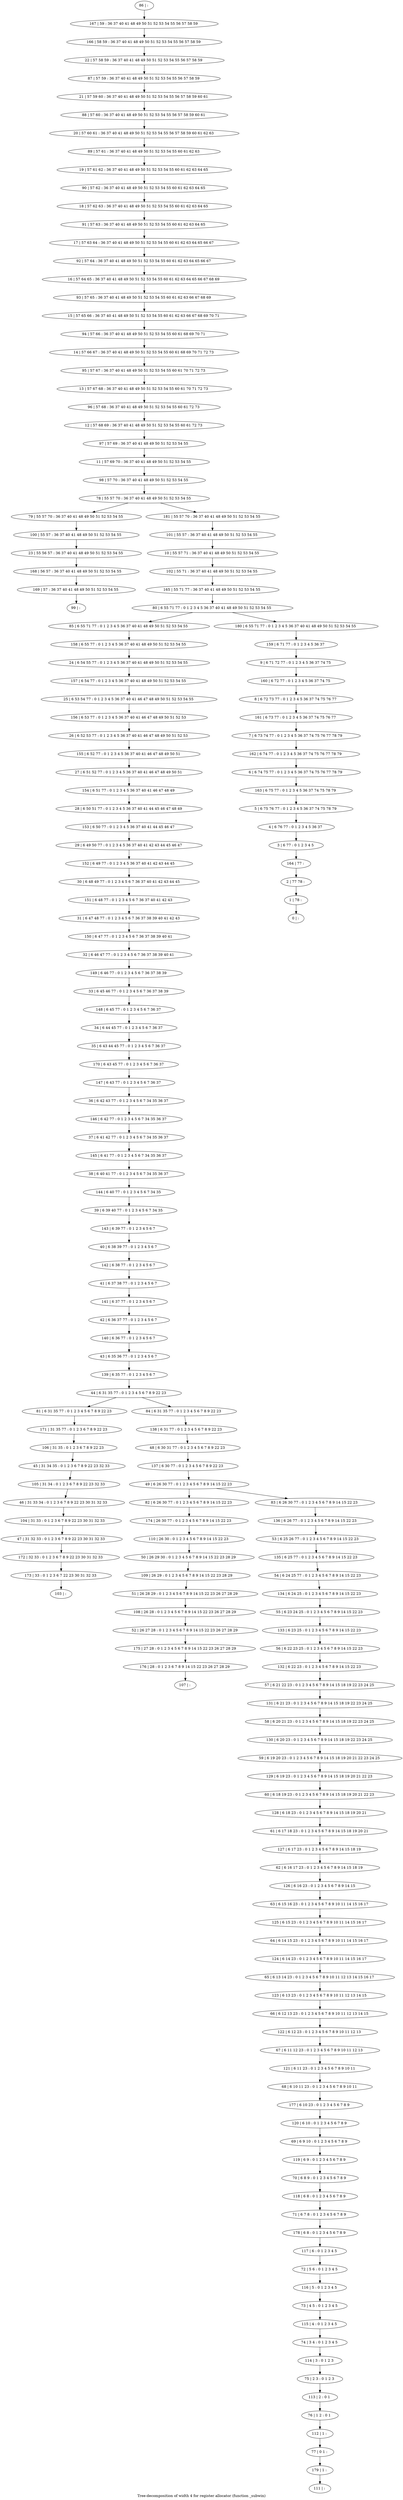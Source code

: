 digraph G {
graph [label="Tree-decomposition of width 4 for register allocator (function _subwin)"]
0[label="0 | : "];
1[label="1 | 78 : "];
2[label="2 | 77 78 : "];
3[label="3 | 6 77 : 0 1 2 3 4 5 "];
4[label="4 | 6 76 77 : 0 1 2 3 4 5 36 37 "];
5[label="5 | 6 75 76 77 : 0 1 2 3 4 5 36 37 74 75 78 79 "];
6[label="6 | 6 74 75 77 : 0 1 2 3 4 5 36 37 74 75 76 77 78 79 "];
7[label="7 | 6 73 74 77 : 0 1 2 3 4 5 36 37 74 75 76 77 78 79 "];
8[label="8 | 6 72 73 77 : 0 1 2 3 4 5 36 37 74 75 76 77 "];
9[label="9 | 6 71 72 77 : 0 1 2 3 4 5 36 37 74 75 "];
10[label="10 | 55 57 71 : 36 37 40 41 48 49 50 51 52 53 54 55 "];
11[label="11 | 57 69 70 : 36 37 40 41 48 49 50 51 52 53 54 55 "];
12[label="12 | 57 68 69 : 36 37 40 41 48 49 50 51 52 53 54 55 60 61 72 73 "];
13[label="13 | 57 67 68 : 36 37 40 41 48 49 50 51 52 53 54 55 60 61 70 71 72 73 "];
14[label="14 | 57 66 67 : 36 37 40 41 48 49 50 51 52 53 54 55 60 61 68 69 70 71 72 73 "];
15[label="15 | 57 65 66 : 36 37 40 41 48 49 50 51 52 53 54 55 60 61 62 63 66 67 68 69 70 71 "];
16[label="16 | 57 64 65 : 36 37 40 41 48 49 50 51 52 53 54 55 60 61 62 63 64 65 66 67 68 69 "];
17[label="17 | 57 63 64 : 36 37 40 41 48 49 50 51 52 53 54 55 60 61 62 63 64 65 66 67 "];
18[label="18 | 57 62 63 : 36 37 40 41 48 49 50 51 52 53 54 55 60 61 62 63 64 65 "];
19[label="19 | 57 61 62 : 36 37 40 41 48 49 50 51 52 53 54 55 60 61 62 63 64 65 "];
20[label="20 | 57 60 61 : 36 37 40 41 48 49 50 51 52 53 54 55 56 57 58 59 60 61 62 63 "];
21[label="21 | 57 59 60 : 36 37 40 41 48 49 50 51 52 53 54 55 56 57 58 59 60 61 "];
22[label="22 | 57 58 59 : 36 37 40 41 48 49 50 51 52 53 54 55 56 57 58 59 "];
23[label="23 | 55 56 57 : 36 37 40 41 48 49 50 51 52 53 54 55 "];
24[label="24 | 6 54 55 77 : 0 1 2 3 4 5 36 37 40 41 48 49 50 51 52 53 54 55 "];
25[label="25 | 6 53 54 77 : 0 1 2 3 4 5 36 37 40 41 46 47 48 49 50 51 52 53 54 55 "];
26[label="26 | 6 52 53 77 : 0 1 2 3 4 5 36 37 40 41 46 47 48 49 50 51 52 53 "];
27[label="27 | 6 51 52 77 : 0 1 2 3 4 5 36 37 40 41 46 47 48 49 50 51 "];
28[label="28 | 6 50 51 77 : 0 1 2 3 4 5 36 37 40 41 44 45 46 47 48 49 "];
29[label="29 | 6 49 50 77 : 0 1 2 3 4 5 36 37 40 41 42 43 44 45 46 47 "];
30[label="30 | 6 48 49 77 : 0 1 2 3 4 5 6 7 36 37 40 41 42 43 44 45 "];
31[label="31 | 6 47 48 77 : 0 1 2 3 4 5 6 7 36 37 38 39 40 41 42 43 "];
32[label="32 | 6 46 47 77 : 0 1 2 3 4 5 6 7 36 37 38 39 40 41 "];
33[label="33 | 6 45 46 77 : 0 1 2 3 4 5 6 7 36 37 38 39 "];
34[label="34 | 6 44 45 77 : 0 1 2 3 4 5 6 7 36 37 "];
35[label="35 | 6 43 44 45 77 : 0 1 2 3 4 5 6 7 36 37 "];
36[label="36 | 6 42 43 77 : 0 1 2 3 4 5 6 7 34 35 36 37 "];
37[label="37 | 6 41 42 77 : 0 1 2 3 4 5 6 7 34 35 36 37 "];
38[label="38 | 6 40 41 77 : 0 1 2 3 4 5 6 7 34 35 36 37 "];
39[label="39 | 6 39 40 77 : 0 1 2 3 4 5 6 7 34 35 "];
40[label="40 | 6 38 39 77 : 0 1 2 3 4 5 6 7 "];
41[label="41 | 6 37 38 77 : 0 1 2 3 4 5 6 7 "];
42[label="42 | 6 36 37 77 : 0 1 2 3 4 5 6 7 "];
43[label="43 | 6 35 36 77 : 0 1 2 3 4 5 6 7 "];
44[label="44 | 6 31 35 77 : 0 1 2 3 4 5 6 7 8 9 22 23 "];
45[label="45 | 31 34 35 : 0 1 2 3 6 7 8 9 22 23 32 33 "];
46[label="46 | 31 33 34 : 0 1 2 3 6 7 8 9 22 23 30 31 32 33 "];
47[label="47 | 31 32 33 : 0 1 2 3 6 7 8 9 22 23 30 31 32 33 "];
48[label="48 | 6 30 31 77 : 0 1 2 3 4 5 6 7 8 9 22 23 "];
49[label="49 | 6 26 30 77 : 0 1 2 3 4 5 6 7 8 9 14 15 22 23 "];
50[label="50 | 26 29 30 : 0 1 2 3 4 5 6 7 8 9 14 15 22 23 28 29 "];
51[label="51 | 26 28 29 : 0 1 2 3 4 5 6 7 8 9 14 15 22 23 26 27 28 29 "];
52[label="52 | 26 27 28 : 0 1 2 3 4 5 6 7 8 9 14 15 22 23 26 27 28 29 "];
53[label="53 | 6 25 26 77 : 0 1 2 3 4 5 6 7 8 9 14 15 22 23 "];
54[label="54 | 6 24 25 77 : 0 1 2 3 4 5 6 7 8 9 14 15 22 23 "];
55[label="55 | 6 23 24 25 : 0 1 2 3 4 5 6 7 8 9 14 15 22 23 "];
56[label="56 | 6 22 23 25 : 0 1 2 3 4 5 6 7 8 9 14 15 22 23 "];
57[label="57 | 6 21 22 23 : 0 1 2 3 4 5 6 7 8 9 14 15 18 19 22 23 24 25 "];
58[label="58 | 6 20 21 23 : 0 1 2 3 4 5 6 7 8 9 14 15 18 19 22 23 24 25 "];
59[label="59 | 6 19 20 23 : 0 1 2 3 4 5 6 7 8 9 14 15 18 19 20 21 22 23 24 25 "];
60[label="60 | 6 18 19 23 : 0 1 2 3 4 5 6 7 8 9 14 15 18 19 20 21 22 23 "];
61[label="61 | 6 17 18 23 : 0 1 2 3 4 5 6 7 8 9 14 15 18 19 20 21 "];
62[label="62 | 6 16 17 23 : 0 1 2 3 4 5 6 7 8 9 14 15 18 19 "];
63[label="63 | 6 15 16 23 : 0 1 2 3 4 5 6 7 8 9 10 11 14 15 16 17 "];
64[label="64 | 6 14 15 23 : 0 1 2 3 4 5 6 7 8 9 10 11 14 15 16 17 "];
65[label="65 | 6 13 14 23 : 0 1 2 3 4 5 6 7 8 9 10 11 12 13 14 15 16 17 "];
66[label="66 | 6 12 13 23 : 0 1 2 3 4 5 6 7 8 9 10 11 12 13 14 15 "];
67[label="67 | 6 11 12 23 : 0 1 2 3 4 5 6 7 8 9 10 11 12 13 "];
68[label="68 | 6 10 11 23 : 0 1 2 3 4 5 6 7 8 9 10 11 "];
69[label="69 | 6 9 10 : 0 1 2 3 4 5 6 7 8 9 "];
70[label="70 | 6 8 9 : 0 1 2 3 4 5 6 7 8 9 "];
71[label="71 | 6 7 8 : 0 1 2 3 4 5 6 7 8 9 "];
72[label="72 | 5 6 : 0 1 2 3 4 5 "];
73[label="73 | 4 5 : 0 1 2 3 4 5 "];
74[label="74 | 3 4 : 0 1 2 3 4 5 "];
75[label="75 | 2 3 : 0 1 2 3 "];
76[label="76 | 1 2 : 0 1 "];
77[label="77 | 0 1 : "];
78[label="78 | 55 57 70 : 36 37 40 41 48 49 50 51 52 53 54 55 "];
79[label="79 | 55 57 70 : 36 37 40 41 48 49 50 51 52 53 54 55 "];
80[label="80 | 6 55 71 77 : 0 1 2 3 4 5 36 37 40 41 48 49 50 51 52 53 54 55 "];
81[label="81 | 6 31 35 77 : 0 1 2 3 4 5 6 7 8 9 22 23 "];
82[label="82 | 6 26 30 77 : 0 1 2 3 4 5 6 7 8 9 14 15 22 23 "];
83[label="83 | 6 26 30 77 : 0 1 2 3 4 5 6 7 8 9 14 15 22 23 "];
84[label="84 | 6 31 35 77 : 0 1 2 3 4 5 6 7 8 9 22 23 "];
85[label="85 | 6 55 71 77 : 0 1 2 3 4 5 36 37 40 41 48 49 50 51 52 53 54 55 "];
86[label="86 | : "];
87[label="87 | 57 59 : 36 37 40 41 48 49 50 51 52 53 54 55 56 57 58 59 "];
88[label="88 | 57 60 : 36 37 40 41 48 49 50 51 52 53 54 55 56 57 58 59 60 61 "];
89[label="89 | 57 61 : 36 37 40 41 48 49 50 51 52 53 54 55 60 61 62 63 "];
90[label="90 | 57 62 : 36 37 40 41 48 49 50 51 52 53 54 55 60 61 62 63 64 65 "];
91[label="91 | 57 63 : 36 37 40 41 48 49 50 51 52 53 54 55 60 61 62 63 64 65 "];
92[label="92 | 57 64 : 36 37 40 41 48 49 50 51 52 53 54 55 60 61 62 63 64 65 66 67 "];
93[label="93 | 57 65 : 36 37 40 41 48 49 50 51 52 53 54 55 60 61 62 63 66 67 68 69 "];
94[label="94 | 57 66 : 36 37 40 41 48 49 50 51 52 53 54 55 60 61 68 69 70 71 "];
95[label="95 | 57 67 : 36 37 40 41 48 49 50 51 52 53 54 55 60 61 70 71 72 73 "];
96[label="96 | 57 68 : 36 37 40 41 48 49 50 51 52 53 54 55 60 61 72 73 "];
97[label="97 | 57 69 : 36 37 40 41 48 49 50 51 52 53 54 55 "];
98[label="98 | 57 70 : 36 37 40 41 48 49 50 51 52 53 54 55 "];
99[label="99 | : "];
100[label="100 | 55 57 : 36 37 40 41 48 49 50 51 52 53 54 55 "];
101[label="101 | 55 57 : 36 37 40 41 48 49 50 51 52 53 54 55 "];
102[label="102 | 55 71 : 36 37 40 41 48 49 50 51 52 53 54 55 "];
103[label="103 | : "];
104[label="104 | 31 33 : 0 1 2 3 6 7 8 9 22 23 30 31 32 33 "];
105[label="105 | 31 34 : 0 1 2 3 6 7 8 9 22 23 32 33 "];
106[label="106 | 31 35 : 0 1 2 3 6 7 8 9 22 23 "];
107[label="107 | : "];
108[label="108 | 26 28 : 0 1 2 3 4 5 6 7 8 9 14 15 22 23 26 27 28 29 "];
109[label="109 | 26 29 : 0 1 2 3 4 5 6 7 8 9 14 15 22 23 28 29 "];
110[label="110 | 26 30 : 0 1 2 3 4 5 6 7 8 9 14 15 22 23 "];
111[label="111 | : "];
112[label="112 | 1 : "];
113[label="113 | 2 : 0 1 "];
114[label="114 | 3 : 0 1 2 3 "];
115[label="115 | 4 : 0 1 2 3 4 5 "];
116[label="116 | 5 : 0 1 2 3 4 5 "];
117[label="117 | 6 : 0 1 2 3 4 5 "];
118[label="118 | 6 8 : 0 1 2 3 4 5 6 7 8 9 "];
119[label="119 | 6 9 : 0 1 2 3 4 5 6 7 8 9 "];
120[label="120 | 6 10 : 0 1 2 3 4 5 6 7 8 9 "];
121[label="121 | 6 11 23 : 0 1 2 3 4 5 6 7 8 9 10 11 "];
122[label="122 | 6 12 23 : 0 1 2 3 4 5 6 7 8 9 10 11 12 13 "];
123[label="123 | 6 13 23 : 0 1 2 3 4 5 6 7 8 9 10 11 12 13 14 15 "];
124[label="124 | 6 14 23 : 0 1 2 3 4 5 6 7 8 9 10 11 14 15 16 17 "];
125[label="125 | 6 15 23 : 0 1 2 3 4 5 6 7 8 9 10 11 14 15 16 17 "];
126[label="126 | 6 16 23 : 0 1 2 3 4 5 6 7 8 9 14 15 "];
127[label="127 | 6 17 23 : 0 1 2 3 4 5 6 7 8 9 14 15 18 19 "];
128[label="128 | 6 18 23 : 0 1 2 3 4 5 6 7 8 9 14 15 18 19 20 21 "];
129[label="129 | 6 19 23 : 0 1 2 3 4 5 6 7 8 9 14 15 18 19 20 21 22 23 "];
130[label="130 | 6 20 23 : 0 1 2 3 4 5 6 7 8 9 14 15 18 19 22 23 24 25 "];
131[label="131 | 6 21 23 : 0 1 2 3 4 5 6 7 8 9 14 15 18 19 22 23 24 25 "];
132[label="132 | 6 22 23 : 0 1 2 3 4 5 6 7 8 9 14 15 22 23 "];
133[label="133 | 6 23 25 : 0 1 2 3 4 5 6 7 8 9 14 15 22 23 "];
134[label="134 | 6 24 25 : 0 1 2 3 4 5 6 7 8 9 14 15 22 23 "];
135[label="135 | 6 25 77 : 0 1 2 3 4 5 6 7 8 9 14 15 22 23 "];
136[label="136 | 6 26 77 : 0 1 2 3 4 5 6 7 8 9 14 15 22 23 "];
137[label="137 | 6 30 77 : 0 1 2 3 4 5 6 7 8 9 22 23 "];
138[label="138 | 6 31 77 : 0 1 2 3 4 5 6 7 8 9 22 23 "];
139[label="139 | 6 35 77 : 0 1 2 3 4 5 6 7 "];
140[label="140 | 6 36 77 : 0 1 2 3 4 5 6 7 "];
141[label="141 | 6 37 77 : 0 1 2 3 4 5 6 7 "];
142[label="142 | 6 38 77 : 0 1 2 3 4 5 6 7 "];
143[label="143 | 6 39 77 : 0 1 2 3 4 5 6 7 "];
144[label="144 | 6 40 77 : 0 1 2 3 4 5 6 7 34 35 "];
145[label="145 | 6 41 77 : 0 1 2 3 4 5 6 7 34 35 36 37 "];
146[label="146 | 6 42 77 : 0 1 2 3 4 5 6 7 34 35 36 37 "];
147[label="147 | 6 43 77 : 0 1 2 3 4 5 6 7 36 37 "];
148[label="148 | 6 45 77 : 0 1 2 3 4 5 6 7 36 37 "];
149[label="149 | 6 46 77 : 0 1 2 3 4 5 6 7 36 37 38 39 "];
150[label="150 | 6 47 77 : 0 1 2 3 4 5 6 7 36 37 38 39 40 41 "];
151[label="151 | 6 48 77 : 0 1 2 3 4 5 6 7 36 37 40 41 42 43 "];
152[label="152 | 6 49 77 : 0 1 2 3 4 5 36 37 40 41 42 43 44 45 "];
153[label="153 | 6 50 77 : 0 1 2 3 4 5 36 37 40 41 44 45 46 47 "];
154[label="154 | 6 51 77 : 0 1 2 3 4 5 36 37 40 41 46 47 48 49 "];
155[label="155 | 6 52 77 : 0 1 2 3 4 5 36 37 40 41 46 47 48 49 50 51 "];
156[label="156 | 6 53 77 : 0 1 2 3 4 5 36 37 40 41 46 47 48 49 50 51 52 53 "];
157[label="157 | 6 54 77 : 0 1 2 3 4 5 36 37 40 41 48 49 50 51 52 53 54 55 "];
158[label="158 | 6 55 77 : 0 1 2 3 4 5 36 37 40 41 48 49 50 51 52 53 54 55 "];
159[label="159 | 6 71 77 : 0 1 2 3 4 5 36 37 "];
160[label="160 | 6 72 77 : 0 1 2 3 4 5 36 37 74 75 "];
161[label="161 | 6 73 77 : 0 1 2 3 4 5 36 37 74 75 76 77 "];
162[label="162 | 6 74 77 : 0 1 2 3 4 5 36 37 74 75 76 77 78 79 "];
163[label="163 | 6 75 77 : 0 1 2 3 4 5 36 37 74 75 78 79 "];
164[label="164 | 77 : "];
165[label="165 | 55 71 77 : 36 37 40 41 48 49 50 51 52 53 54 55 "];
166[label="166 | 58 59 : 36 37 40 41 48 49 50 51 52 53 54 55 56 57 58 59 "];
167[label="167 | 59 : 36 37 40 41 48 49 50 51 52 53 54 55 56 57 58 59 "];
168[label="168 | 56 57 : 36 37 40 41 48 49 50 51 52 53 54 55 "];
169[label="169 | 57 : 36 37 40 41 48 49 50 51 52 53 54 55 "];
170[label="170 | 6 43 45 77 : 0 1 2 3 4 5 6 7 36 37 "];
171[label="171 | 31 35 77 : 0 1 2 3 6 7 8 9 22 23 "];
172[label="172 | 32 33 : 0 1 2 3 6 7 8 9 22 23 30 31 32 33 "];
173[label="173 | 33 : 0 1 2 3 6 7 22 23 30 31 32 33 "];
174[label="174 | 26 30 77 : 0 1 2 3 4 5 6 7 8 9 14 15 22 23 "];
175[label="175 | 27 28 : 0 1 2 3 4 5 6 7 8 9 14 15 22 23 26 27 28 29 "];
176[label="176 | 28 : 0 1 2 3 6 7 8 9 14 15 22 23 26 27 28 29 "];
177[label="177 | 6 10 23 : 0 1 2 3 4 5 6 7 8 9 "];
178[label="178 | 6 8 : 0 1 2 3 4 5 6 7 8 9 "];
179[label="179 | 1 : "];
180[label="180 | 6 55 71 77 : 0 1 2 3 4 5 36 37 40 41 48 49 50 51 52 53 54 55 "];
181[label="181 | 55 57 70 : 36 37 40 41 48 49 50 51 52 53 54 55 "];
34->35 ;
44->81 ;
49->82 ;
49->83 ;
44->84 ;
100->23 ;
79->100 ;
104->47 ;
46->104 ;
105->46 ;
45->105 ;
106->45 ;
108->52 ;
51->108 ;
109->51 ;
50->109 ;
110->50 ;
112->77 ;
76->112 ;
113->76 ;
75->113 ;
114->75 ;
74->114 ;
115->74 ;
73->115 ;
116->73 ;
72->116 ;
117->72 ;
118->71 ;
70->118 ;
119->70 ;
69->119 ;
120->69 ;
121->68 ;
67->121 ;
122->67 ;
66->122 ;
123->66 ;
65->123 ;
124->65 ;
64->124 ;
125->64 ;
63->125 ;
126->63 ;
62->126 ;
127->62 ;
61->127 ;
128->61 ;
60->128 ;
129->60 ;
59->129 ;
130->59 ;
58->130 ;
131->58 ;
57->131 ;
132->57 ;
56->132 ;
133->56 ;
55->133 ;
134->55 ;
54->134 ;
135->54 ;
53->135 ;
136->53 ;
83->136 ;
137->49 ;
48->137 ;
138->48 ;
84->138 ;
139->44 ;
43->139 ;
140->43 ;
42->140 ;
141->42 ;
41->141 ;
142->41 ;
40->142 ;
143->40 ;
39->143 ;
144->39 ;
38->144 ;
145->38 ;
37->145 ;
146->37 ;
36->146 ;
147->36 ;
148->34 ;
33->148 ;
149->33 ;
32->149 ;
150->32 ;
31->150 ;
151->31 ;
30->151 ;
152->30 ;
29->152 ;
153->29 ;
28->153 ;
154->28 ;
27->154 ;
155->27 ;
26->155 ;
156->26 ;
25->156 ;
157->25 ;
24->157 ;
158->24 ;
85->158 ;
23->168 ;
169->99 ;
168->169 ;
170->147 ;
35->170 ;
171->106 ;
81->171 ;
47->172 ;
173->103 ;
172->173 ;
174->110 ;
82->174 ;
52->175 ;
176->107 ;
175->176 ;
177->120 ;
68->177 ;
178->117 ;
71->178 ;
179->111 ;
77->179 ;
86->167 ;
167->166 ;
166->22 ;
22->87 ;
87->21 ;
21->88 ;
88->20 ;
20->89 ;
89->19 ;
19->90 ;
90->18 ;
18->91 ;
91->17 ;
17->92 ;
92->16 ;
16->93 ;
93->15 ;
15->94 ;
94->14 ;
14->95 ;
95->13 ;
13->96 ;
96->12 ;
12->97 ;
97->11 ;
11->98 ;
98->78 ;
101->10 ;
10->102 ;
102->165 ;
165->80 ;
159->9 ;
9->160 ;
160->8 ;
8->161 ;
161->7 ;
7->162 ;
162->6 ;
6->163 ;
163->5 ;
5->4 ;
4->3 ;
3->164 ;
164->2 ;
2->1 ;
1->0 ;
180->159 ;
181->101 ;
80->85 ;
80->180 ;
78->79 ;
78->181 ;
}
